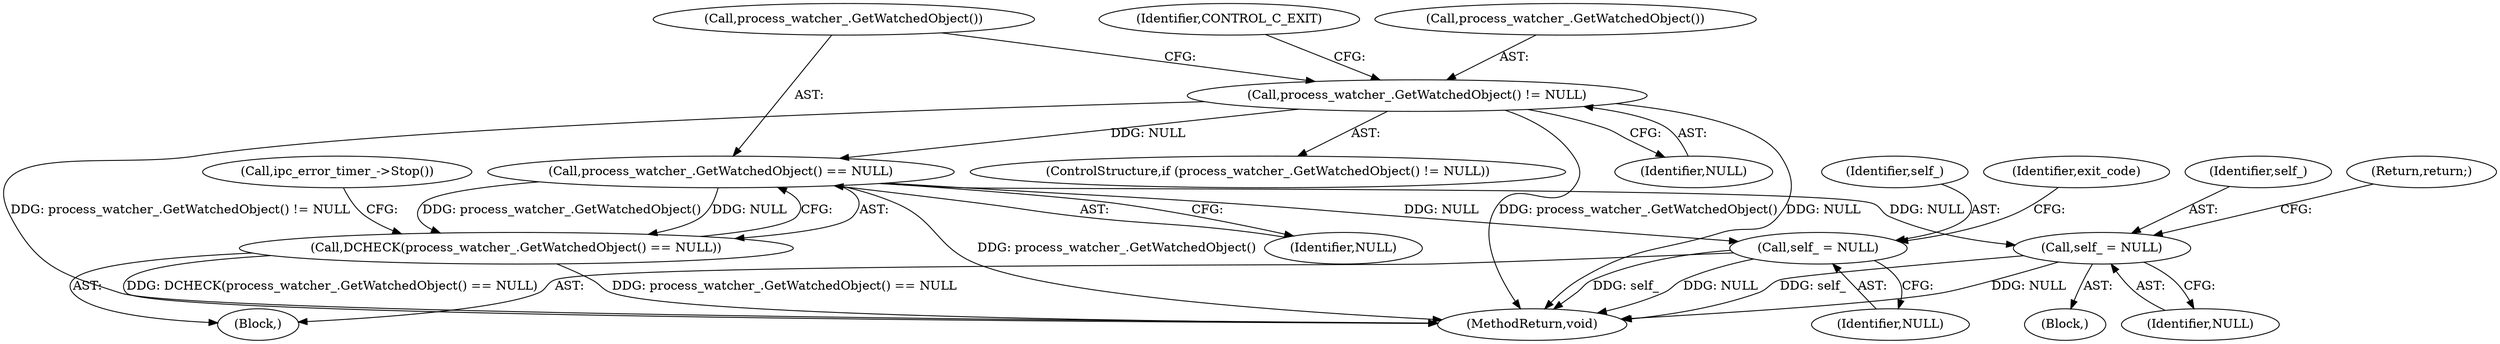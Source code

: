 digraph "1_Chrome_b15c87071f906301bccc824ce013966ca93998c7_8@del" {
"1000125" [label="(Call,process_watcher_.GetWatchedObject() == NULL)"];
"1000117" [label="(Call,process_watcher_.GetWatchedObject() != NULL)"];
"1000124" [label="(Call,DCHECK(process_watcher_.GetWatchedObject() == NULL))"];
"1000135" [label="(Call,self_ = NULL)"];
"1000139" [label="(Call,self_ = NULL)"];
"1000127" [label="(Identifier,NULL)"];
"1000126" [label="(Call,process_watcher_.GetWatchedObject())"];
"1000139" [label="(Call,self_ = NULL)"];
"1000124" [label="(Call,DCHECK(process_watcher_.GetWatchedObject() == NULL))"];
"1000125" [label="(Call,process_watcher_.GetWatchedObject() == NULL)"];
"1000136" [label="(Identifier,self_)"];
"1000135" [label="(Call,self_ = NULL)"];
"1000163" [label="(MethodReturn,void)"];
"1000116" [label="(ControlStructure,if (process_watcher_.GetWatchedObject() != NULL))"];
"1000137" [label="(Identifier,NULL)"];
"1000117" [label="(Call,process_watcher_.GetWatchedObject() != NULL)"];
"1000132" [label="(Block,)"];
"1000140" [label="(Identifier,self_)"];
"1000119" [label="(Identifier,NULL)"];
"1000122" [label="(Identifier,CONTROL_C_EXIT)"];
"1000138" [label="(Return,return;)"];
"1000141" [label="(Identifier,NULL)"];
"1000101" [label="(Block,)"];
"1000118" [label="(Call,process_watcher_.GetWatchedObject())"];
"1000128" [label="(Call,ipc_error_timer_->Stop())"];
"1000144" [label="(Identifier,exit_code)"];
"1000125" -> "1000124"  [label="AST: "];
"1000125" -> "1000127"  [label="CFG: "];
"1000126" -> "1000125"  [label="AST: "];
"1000127" -> "1000125"  [label="AST: "];
"1000124" -> "1000125"  [label="CFG: "];
"1000125" -> "1000163"  [label="DDG: process_watcher_.GetWatchedObject()"];
"1000125" -> "1000124"  [label="DDG: process_watcher_.GetWatchedObject()"];
"1000125" -> "1000124"  [label="DDG: NULL"];
"1000117" -> "1000125"  [label="DDG: NULL"];
"1000125" -> "1000135"  [label="DDG: NULL"];
"1000125" -> "1000139"  [label="DDG: NULL"];
"1000117" -> "1000116"  [label="AST: "];
"1000117" -> "1000119"  [label="CFG: "];
"1000118" -> "1000117"  [label="AST: "];
"1000119" -> "1000117"  [label="AST: "];
"1000122" -> "1000117"  [label="CFG: "];
"1000126" -> "1000117"  [label="CFG: "];
"1000117" -> "1000163"  [label="DDG: process_watcher_.GetWatchedObject()"];
"1000117" -> "1000163"  [label="DDG: NULL"];
"1000117" -> "1000163"  [label="DDG: process_watcher_.GetWatchedObject() != NULL"];
"1000124" -> "1000101"  [label="AST: "];
"1000128" -> "1000124"  [label="CFG: "];
"1000124" -> "1000163"  [label="DDG: process_watcher_.GetWatchedObject() == NULL"];
"1000124" -> "1000163"  [label="DDG: DCHECK(process_watcher_.GetWatchedObject() == NULL)"];
"1000135" -> "1000132"  [label="AST: "];
"1000135" -> "1000137"  [label="CFG: "];
"1000136" -> "1000135"  [label="AST: "];
"1000137" -> "1000135"  [label="AST: "];
"1000138" -> "1000135"  [label="CFG: "];
"1000135" -> "1000163"  [label="DDG: NULL"];
"1000135" -> "1000163"  [label="DDG: self_"];
"1000139" -> "1000101"  [label="AST: "];
"1000139" -> "1000141"  [label="CFG: "];
"1000140" -> "1000139"  [label="AST: "];
"1000141" -> "1000139"  [label="AST: "];
"1000144" -> "1000139"  [label="CFG: "];
"1000139" -> "1000163"  [label="DDG: NULL"];
"1000139" -> "1000163"  [label="DDG: self_"];
}
